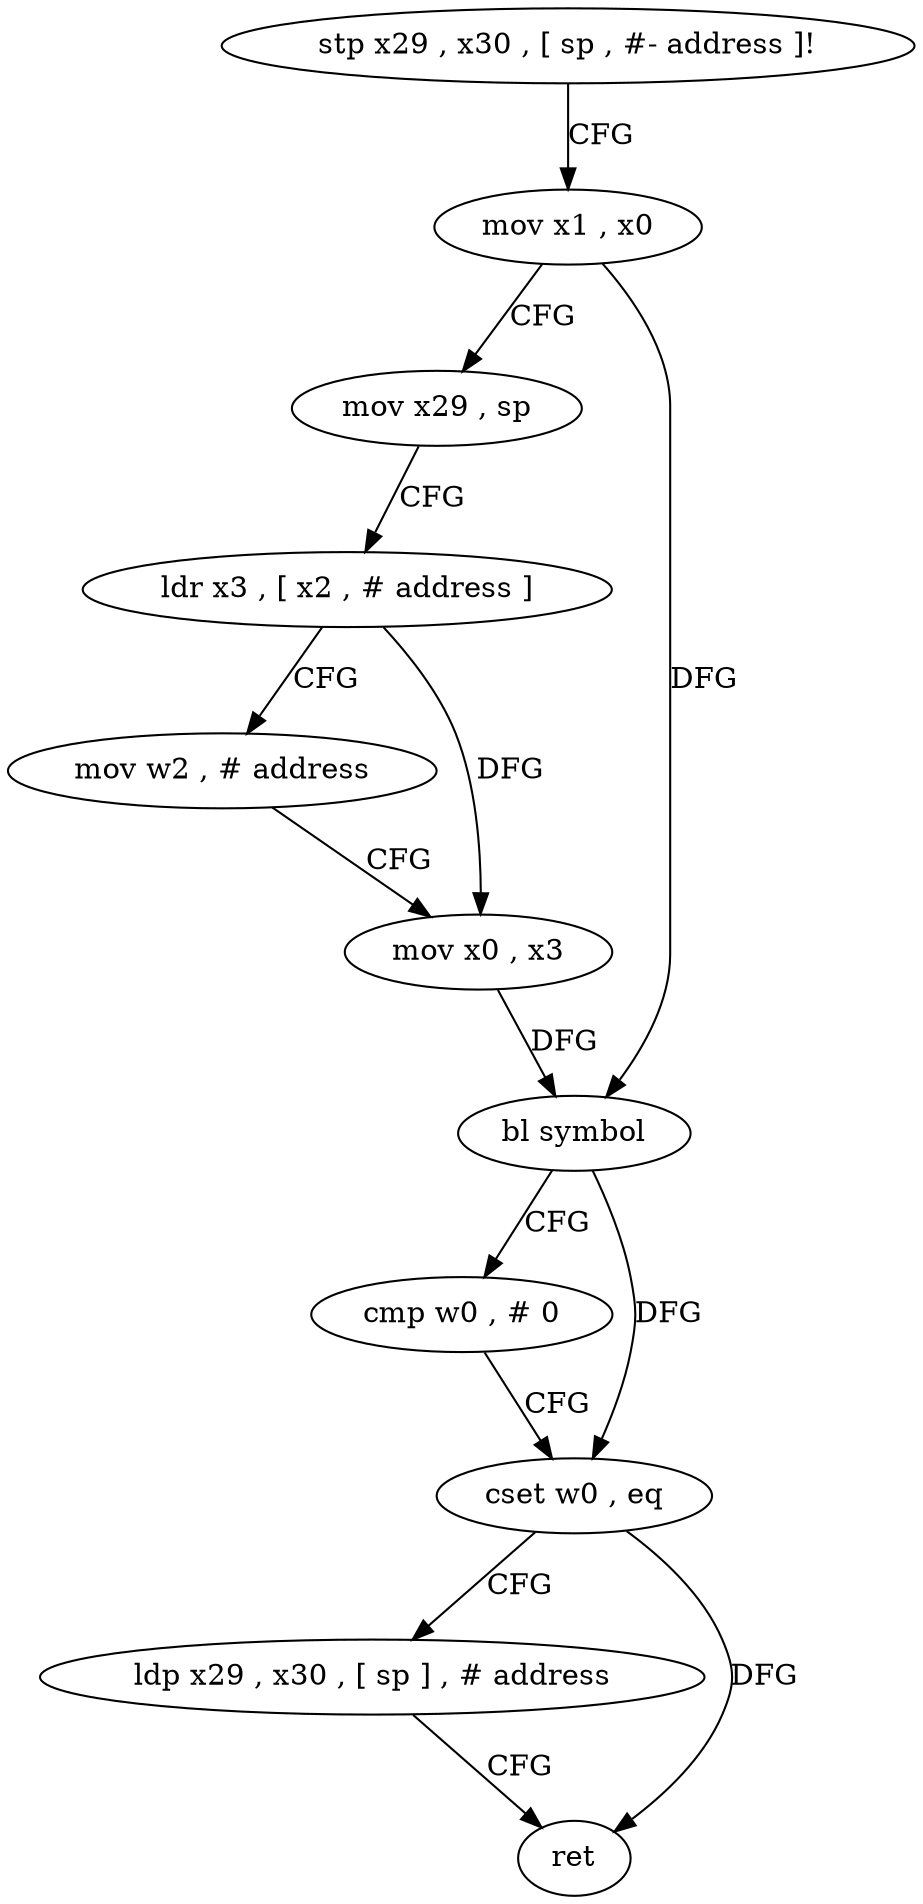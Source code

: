 digraph "func" {
"4215544" [label = "stp x29 , x30 , [ sp , #- address ]!" ]
"4215548" [label = "mov x1 , x0" ]
"4215552" [label = "mov x29 , sp" ]
"4215556" [label = "ldr x3 , [ x2 , # address ]" ]
"4215560" [label = "mov w2 , # address" ]
"4215564" [label = "mov x0 , x3" ]
"4215568" [label = "bl symbol" ]
"4215572" [label = "cmp w0 , # 0" ]
"4215576" [label = "cset w0 , eq" ]
"4215580" [label = "ldp x29 , x30 , [ sp ] , # address" ]
"4215584" [label = "ret" ]
"4215544" -> "4215548" [ label = "CFG" ]
"4215548" -> "4215552" [ label = "CFG" ]
"4215548" -> "4215568" [ label = "DFG" ]
"4215552" -> "4215556" [ label = "CFG" ]
"4215556" -> "4215560" [ label = "CFG" ]
"4215556" -> "4215564" [ label = "DFG" ]
"4215560" -> "4215564" [ label = "CFG" ]
"4215564" -> "4215568" [ label = "DFG" ]
"4215568" -> "4215572" [ label = "CFG" ]
"4215568" -> "4215576" [ label = "DFG" ]
"4215572" -> "4215576" [ label = "CFG" ]
"4215576" -> "4215580" [ label = "CFG" ]
"4215576" -> "4215584" [ label = "DFG" ]
"4215580" -> "4215584" [ label = "CFG" ]
}
